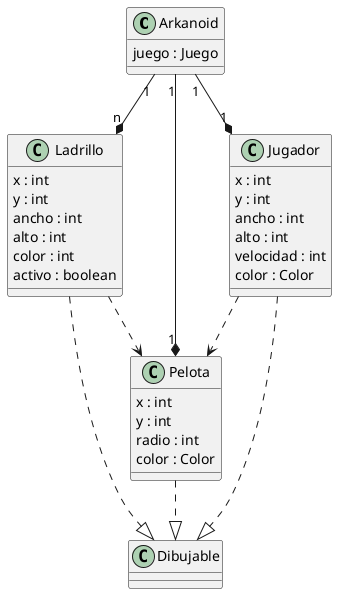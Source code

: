 @startuml

class Arkanoid {
    juego : Juego
}

class Ladrillo {
    x : int
    y : int
    ancho : int
    alto : int
    color : int
    activo : boolean
}

class Jugador {
    x : int
    y : int
    ancho : int
    alto : int
    velocidad : int
    color : Color
}

class Pelota {
    x : int
    y : int
    radio : int
    color : Color
}

Pelota ..|> Dibujable
Jugador ..|> Dibujable
Ladrillo ..|> Dibujable
Arkanoid "1" --* "1" Jugador
Arkanoid "1" --* "1" Pelota
Arkanoid "1" --* "n" Ladrillo
Jugador ..> Pelota
Ladrillo ..> Pelota
@enduml